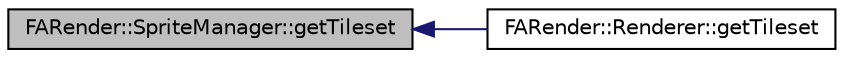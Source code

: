 digraph G
{
  edge [fontname="Helvetica",fontsize="10",labelfontname="Helvetica",labelfontsize="10"];
  node [fontname="Helvetica",fontsize="10",shape=record];
  rankdir="LR";
  Node1 [label="FARender::SpriteManager::getTileset",height=0.2,width=0.4,color="black", fillcolor="grey75", style="filled" fontcolor="black"];
  Node1 -> Node2 [dir="back",color="midnightblue",fontsize="10",style="solid",fontname="Helvetica"];
  Node2 [label="FARender::Renderer::getTileset",height=0.2,width=0.4,color="black", fillcolor="white", style="filled",URL="$class_f_a_render_1_1_renderer.html#a8b24a99e7bba3ef06fbed07f56d7dbc1"];
}
